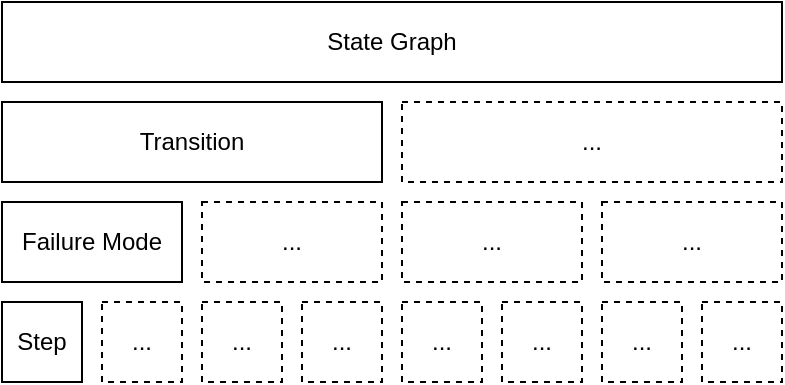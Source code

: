<mxfile version="14.1.3" type="device" pages="3"><diagram id="cv_OQIwexApMPatnezUp" name="State Graph Structure"><mxGraphModel dx="1422" dy="833" grid="1" gridSize="10" guides="1" tooltips="1" connect="1" arrows="1" fold="1" page="1" pageScale="1" pageWidth="827" pageHeight="1169" math="0" shadow="0"><root><mxCell id="0"/><mxCell id="1" parent="0"/><mxCell id="VqfXdTogwItMf9CFZAm1-2" value="Transition" style="rounded=0;whiteSpace=wrap;html=1;" vertex="1" parent="1"><mxGeometry x="230" y="300" width="190" height="40" as="geometry"/></mxCell><mxCell id="VqfXdTogwItMf9CFZAm1-3" value="Failure Mode" style="rounded=0;whiteSpace=wrap;html=1;" vertex="1" parent="1"><mxGeometry x="230" y="350" width="90" height="40" as="geometry"/></mxCell><mxCell id="VqfXdTogwItMf9CFZAm1-6" value="Step" style="rounded=0;whiteSpace=wrap;html=1;" vertex="1" parent="1"><mxGeometry x="230" y="400" width="40" height="40" as="geometry"/></mxCell><mxCell id="VqfXdTogwItMf9CFZAm1-10" value="..." style="rounded=0;whiteSpace=wrap;html=1;dashed=1;" vertex="1" parent="1"><mxGeometry x="430" y="300" width="190" height="40" as="geometry"/></mxCell><mxCell id="VqfXdTogwItMf9CFZAm1-11" value="..." style="rounded=0;whiteSpace=wrap;html=1;dashed=1;" vertex="1" parent="1"><mxGeometry x="430" y="350" width="90" height="40" as="geometry"/></mxCell><mxCell id="VqfXdTogwItMf9CFZAm1-12" value="..." style="rounded=0;whiteSpace=wrap;html=1;dashed=1;" vertex="1" parent="1"><mxGeometry x="530" y="350" width="90" height="40" as="geometry"/></mxCell><mxCell id="Tdu6KZ2ruwtnpqroQSd3-1" value="State Graph" style="rounded=0;whiteSpace=wrap;html=1;" vertex="1" parent="1"><mxGeometry x="230" y="250" width="390" height="40" as="geometry"/></mxCell><mxCell id="Tdu6KZ2ruwtnpqroQSd3-2" value="..." style="rounded=0;whiteSpace=wrap;html=1;dashed=1;" vertex="1" parent="1"><mxGeometry x="330" y="350" width="90" height="40" as="geometry"/></mxCell><mxCell id="Tdu6KZ2ruwtnpqroQSd3-3" value="..." style="rounded=0;whiteSpace=wrap;html=1;dashed=1;" vertex="1" parent="1"><mxGeometry x="330" y="400" width="40" height="40" as="geometry"/></mxCell><mxCell id="Tdu6KZ2ruwtnpqroQSd3-4" value="..." style="rounded=0;whiteSpace=wrap;html=1;dashed=1;" vertex="1" parent="1"><mxGeometry x="380" y="400" width="40" height="40" as="geometry"/></mxCell><mxCell id="Tdu6KZ2ruwtnpqroQSd3-5" value="..." style="rounded=0;whiteSpace=wrap;html=1;dashed=1;" vertex="1" parent="1"><mxGeometry x="430" y="400" width="40" height="40" as="geometry"/></mxCell><mxCell id="Tdu6KZ2ruwtnpqroQSd3-6" value="..." style="rounded=0;whiteSpace=wrap;html=1;dashed=1;" vertex="1" parent="1"><mxGeometry x="480" y="400" width="40" height="40" as="geometry"/></mxCell><mxCell id="Tdu6KZ2ruwtnpqroQSd3-7" value="..." style="rounded=0;whiteSpace=wrap;html=1;dashed=1;" vertex="1" parent="1"><mxGeometry x="530" y="400" width="40" height="40" as="geometry"/></mxCell><mxCell id="Tdu6KZ2ruwtnpqroQSd3-8" value="..." style="rounded=0;whiteSpace=wrap;html=1;dashed=1;" vertex="1" parent="1"><mxGeometry x="580" y="400" width="40" height="40" as="geometry"/></mxCell><mxCell id="Tdu6KZ2ruwtnpqroQSd3-9" value="..." style="rounded=0;whiteSpace=wrap;html=1;dashed=1;" vertex="1" parent="1"><mxGeometry x="280" y="400" width="40" height="40" as="geometry"/></mxCell></root></mxGraphModel></diagram><diagram id="hILAPliZlquq7y8wm_fu" name="Test Suite Structure"><mxGraphModel dx="1422" dy="833" grid="1" gridSize="10" guides="1" tooltips="1" connect="1" arrows="1" fold="1" page="1" pageScale="1" pageWidth="827" pageHeight="1169" math="0" shadow="0"><root><mxCell id="p_zge7OL-bVaFWpUn3IO-0"/><mxCell id="p_zge7OL-bVaFWpUn3IO-1" parent="p_zge7OL-bVaFWpUn3IO-0"/><mxCell id="C0UYGkvhsEHf6KrVNFe4-0" value="Test Suite" style="rounded=0;whiteSpace=wrap;html=1;" vertex="1" parent="p_zge7OL-bVaFWpUn3IO-1"><mxGeometry x="150" y="280" width="550" height="40" as="geometry"/></mxCell><mxCell id="C0UYGkvhsEHf6KrVNFe4-1" value="Test Case" style="rounded=0;whiteSpace=wrap;html=1;" vertex="1" parent="p_zge7OL-bVaFWpUn3IO-1"><mxGeometry x="150" y="330" width="270" height="40" as="geometry"/></mxCell><mxCell id="C0UYGkvhsEHf6KrVNFe4-2" value="Step" style="rounded=0;whiteSpace=wrap;html=1;" vertex="1" parent="p_zge7OL-bVaFWpUn3IO-1"><mxGeometry x="150" y="380" width="130" height="40" as="geometry"/></mxCell><mxCell id="C0UYGkvhsEHf6KrVNFe4-4" value="..." style="rounded=0;whiteSpace=wrap;html=1;dashed=1;" vertex="1" parent="p_zge7OL-bVaFWpUn3IO-1"><mxGeometry x="290" y="380" width="130" height="40" as="geometry"/></mxCell><mxCell id="C0UYGkvhsEHf6KrVNFe4-5" value="..." style="rounded=0;whiteSpace=wrap;html=1;dashed=1;" vertex="1" parent="p_zge7OL-bVaFWpUn3IO-1"><mxGeometry x="290" y="430" width="60" height="40" as="geometry"/></mxCell><mxCell id="C0UYGkvhsEHf6KrVNFe4-6" value="..." style="rounded=0;whiteSpace=wrap;html=1;dashed=1;" vertex="1" parent="p_zge7OL-bVaFWpUn3IO-1"><mxGeometry x="430" y="330" width="270" height="40" as="geometry"/></mxCell><mxCell id="Su5E69wVD0JCLQLHe2aH-0" value="Action" style="rounded=0;whiteSpace=wrap;html=1;" vertex="1" parent="p_zge7OL-bVaFWpUn3IO-1"><mxGeometry x="150" y="430" width="60" height="40" as="geometry"/></mxCell><mxCell id="3FyfLmTspFJu-IMRReJD-0" value="Processor" style="rounded=0;whiteSpace=wrap;html=1;" vertex="1" parent="p_zge7OL-bVaFWpUn3IO-1"><mxGeometry x="220" y="430" width="60" height="40" as="geometry"/></mxCell><mxCell id="RCfVYOOrjtzAmDgGDS-Y-1" value="..." style="rounded=0;whiteSpace=wrap;html=1;dashed=1;" vertex="1" parent="p_zge7OL-bVaFWpUn3IO-1"><mxGeometry x="360" y="430" width="60" height="40" as="geometry"/></mxCell><mxCell id="A7ETJy4wO4rbDEhbDRBy-1" value="..." style="rounded=0;whiteSpace=wrap;html=1;dashed=1;" vertex="1" parent="p_zge7OL-bVaFWpUn3IO-1"><mxGeometry x="430" y="380" width="130" height="40" as="geometry"/></mxCell><mxCell id="A7ETJy4wO4rbDEhbDRBy-2" value="..." style="rounded=0;whiteSpace=wrap;html=1;dashed=1;" vertex="1" parent="p_zge7OL-bVaFWpUn3IO-1"><mxGeometry x="570" y="380" width="130" height="40" as="geometry"/></mxCell><mxCell id="A7ETJy4wO4rbDEhbDRBy-3" value="..." style="rounded=0;whiteSpace=wrap;html=1;dashed=1;" vertex="1" parent="p_zge7OL-bVaFWpUn3IO-1"><mxGeometry x="430" y="430" width="60" height="40" as="geometry"/></mxCell><mxCell id="A7ETJy4wO4rbDEhbDRBy-4" value="..." style="rounded=0;whiteSpace=wrap;html=1;dashed=1;" vertex="1" parent="p_zge7OL-bVaFWpUn3IO-1"><mxGeometry x="500" y="430" width="60" height="40" as="geometry"/></mxCell><mxCell id="A7ETJy4wO4rbDEhbDRBy-5" value="..." style="rounded=0;whiteSpace=wrap;html=1;dashed=1;" vertex="1" parent="p_zge7OL-bVaFWpUn3IO-1"><mxGeometry x="570" y="430" width="60" height="40" as="geometry"/></mxCell><mxCell id="A7ETJy4wO4rbDEhbDRBy-6" value="..." style="rounded=0;whiteSpace=wrap;html=1;dashed=1;" vertex="1" parent="p_zge7OL-bVaFWpUn3IO-1"><mxGeometry x="640" y="430" width="60" height="40" as="geometry"/></mxCell></root></mxGraphModel></diagram><diagram id="E18hDNlqswhWPVVsa4CS" name="Logic Flow"><mxGraphModel dx="1422" dy="833" grid="1" gridSize="10" guides="1" tooltips="1" connect="1" arrows="1" fold="1" page="1" pageScale="1" pageWidth="827" pageHeight="1169" math="0" shadow="0"><root><mxCell id="chbpjzziMPiVQI4zmFq1-0"/><mxCell id="chbpjzziMPiVQI4zmFq1-1" parent="chbpjzziMPiVQI4zmFq1-0"/><mxCell id="5d_IihgHqRz3YhKMDNJ_-4" style="edgeStyle=orthogonalEdgeStyle;rounded=0;orthogonalLoop=1;jettySize=auto;html=1;exitX=1;exitY=0.5;exitDx=0;exitDy=0;entryX=0;entryY=0.5;entryDx=0;entryDy=0;" edge="1" parent="chbpjzziMPiVQI4zmFq1-1" source="chbpjzziMPiVQI4zmFq1-2" target="5d_IihgHqRz3YhKMDNJ_-0"><mxGeometry relative="1" as="geometry"/></mxCell><mxCell id="chbpjzziMPiVQI4zmFq1-2" value="Parse code annotations" style="rounded=1;whiteSpace=wrap;html=1;" vertex="1" parent="chbpjzziMPiVQI4zmFq1-1"><mxGeometry x="140" y="430" width="100" height="60" as="geometry"/></mxCell><mxCell id="5d_IihgHqRz3YhKMDNJ_-5" style="edgeStyle=orthogonalEdgeStyle;rounded=0;orthogonalLoop=1;jettySize=auto;html=1;exitX=1;exitY=0.5;exitDx=0;exitDy=0;entryX=0;entryY=0.5;entryDx=0;entryDy=0;" edge="1" parent="chbpjzziMPiVQI4zmFq1-1" source="5d_IihgHqRz3YhKMDNJ_-0" target="5d_IihgHqRz3YhKMDNJ_-2"><mxGeometry relative="1" as="geometry"/></mxCell><mxCell id="5d_IihgHqRz3YhKMDNJ_-0" value="Identify states, transitions" style="rounded=1;whiteSpace=wrap;html=1;" vertex="1" parent="chbpjzziMPiVQI4zmFq1-1"><mxGeometry x="260" y="430" width="100" height="60" as="geometry"/></mxCell><mxCell id="5d_IihgHqRz3YhKMDNJ_-7" style="edgeStyle=orthogonalEdgeStyle;rounded=0;orthogonalLoop=1;jettySize=auto;html=1;exitX=1;exitY=0.5;exitDx=0;exitDy=0;entryX=0;entryY=0.5;entryDx=0;entryDy=0;" edge="1" parent="chbpjzziMPiVQI4zmFq1-1" source="5d_IihgHqRz3YhKMDNJ_-1" target="5d_IihgHqRz3YhKMDNJ_-3"><mxGeometry relative="1" as="geometry"/></mxCell><mxCell id="5d_IihgHqRz3YhKMDNJ_-1" value="Build test suite" style="rounded=1;whiteSpace=wrap;html=1;" vertex="1" parent="chbpjzziMPiVQI4zmFq1-1"><mxGeometry x="500" y="430" width="100" height="60" as="geometry"/></mxCell><mxCell id="5d_IihgHqRz3YhKMDNJ_-6" style="edgeStyle=orthogonalEdgeStyle;rounded=0;orthogonalLoop=1;jettySize=auto;html=1;exitX=1;exitY=0.5;exitDx=0;exitDy=0;entryX=0;entryY=0.5;entryDx=0;entryDy=0;" edge="1" parent="chbpjzziMPiVQI4zmFq1-1" source="5d_IihgHqRz3YhKMDNJ_-2" target="5d_IihgHqRz3YhKMDNJ_-1"><mxGeometry relative="1" as="geometry"/></mxCell><mxCell id="5d_IihgHqRz3YhKMDNJ_-2" value="Collect failure modes &amp;amp; steps" style="rounded=1;whiteSpace=wrap;html=1;" vertex="1" parent="chbpjzziMPiVQI4zmFq1-1"><mxGeometry x="380" y="430" width="100" height="60" as="geometry"/></mxCell><mxCell id="5d_IihgHqRz3YhKMDNJ_-3" value="Generate test source code" style="rounded=1;whiteSpace=wrap;html=1;" vertex="1" parent="chbpjzziMPiVQI4zmFq1-1"><mxGeometry x="620" y="430" width="100" height="60" as="geometry"/></mxCell></root></mxGraphModel></diagram></mxfile>
